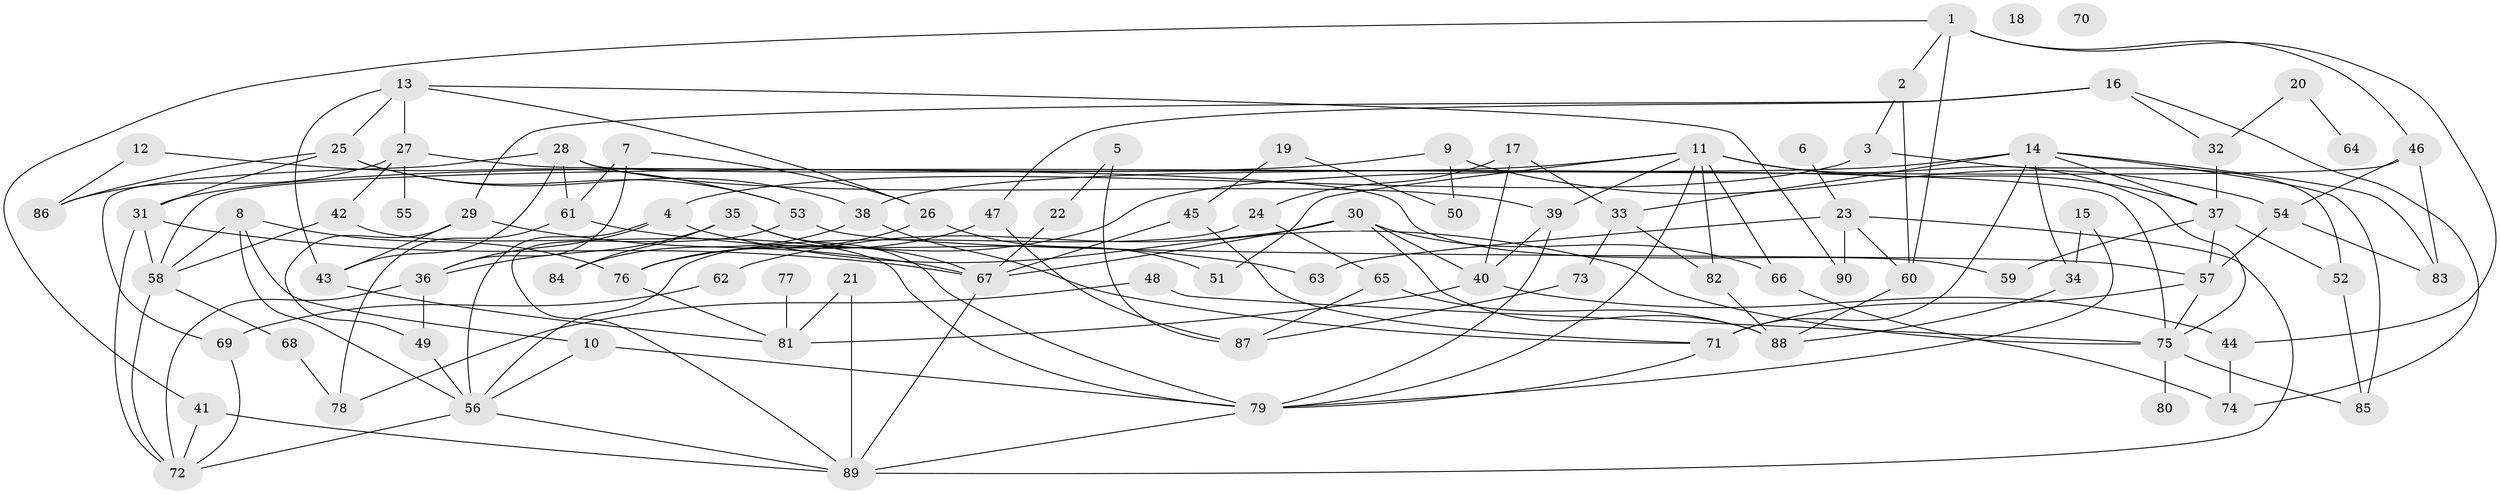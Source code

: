 // coarse degree distribution, {6: 0.11666666666666667, 4: 0.13333333333333333, 7: 0.1, 1: 0.06666666666666667, 3: 0.2, 5: 0.11666666666666667, 8: 0.03333333333333333, 2: 0.15, 0: 0.03333333333333333, 10: 0.016666666666666666, 12: 0.016666666666666666, 11: 0.016666666666666666}
// Generated by graph-tools (version 1.1) at 2025/41/03/06/25 10:41:23]
// undirected, 90 vertices, 161 edges
graph export_dot {
graph [start="1"]
  node [color=gray90,style=filled];
  1;
  2;
  3;
  4;
  5;
  6;
  7;
  8;
  9;
  10;
  11;
  12;
  13;
  14;
  15;
  16;
  17;
  18;
  19;
  20;
  21;
  22;
  23;
  24;
  25;
  26;
  27;
  28;
  29;
  30;
  31;
  32;
  33;
  34;
  35;
  36;
  37;
  38;
  39;
  40;
  41;
  42;
  43;
  44;
  45;
  46;
  47;
  48;
  49;
  50;
  51;
  52;
  53;
  54;
  55;
  56;
  57;
  58;
  59;
  60;
  61;
  62;
  63;
  64;
  65;
  66;
  67;
  68;
  69;
  70;
  71;
  72;
  73;
  74;
  75;
  76;
  77;
  78;
  79;
  80;
  81;
  82;
  83;
  84;
  85;
  86;
  87;
  88;
  89;
  90;
  1 -- 2;
  1 -- 41;
  1 -- 44;
  1 -- 46;
  1 -- 60;
  2 -- 3;
  2 -- 60;
  3 -- 4;
  3 -- 52;
  4 -- 36;
  4 -- 56;
  4 -- 75;
  5 -- 22;
  5 -- 87;
  6 -- 23;
  7 -- 26;
  7 -- 36;
  7 -- 61;
  8 -- 10;
  8 -- 56;
  8 -- 58;
  8 -- 76;
  9 -- 31;
  9 -- 50;
  9 -- 54;
  10 -- 56;
  10 -- 79;
  11 -- 37;
  11 -- 38;
  11 -- 39;
  11 -- 51;
  11 -- 66;
  11 -- 75;
  11 -- 79;
  11 -- 82;
  12 -- 53;
  12 -- 86;
  13 -- 25;
  13 -- 26;
  13 -- 27;
  13 -- 43;
  13 -- 90;
  14 -- 33;
  14 -- 34;
  14 -- 37;
  14 -- 71;
  14 -- 76;
  14 -- 83;
  14 -- 85;
  15 -- 34;
  15 -- 79;
  16 -- 29;
  16 -- 32;
  16 -- 47;
  16 -- 74;
  17 -- 24;
  17 -- 33;
  17 -- 40;
  19 -- 45;
  19 -- 50;
  20 -- 32;
  20 -- 64;
  21 -- 81;
  21 -- 89;
  22 -- 67;
  23 -- 60;
  23 -- 63;
  23 -- 89;
  23 -- 90;
  24 -- 56;
  24 -- 65;
  25 -- 31;
  25 -- 38;
  25 -- 53;
  25 -- 86;
  26 -- 51;
  26 -- 76;
  27 -- 42;
  27 -- 55;
  27 -- 59;
  27 -- 86;
  28 -- 39;
  28 -- 43;
  28 -- 61;
  28 -- 69;
  28 -- 75;
  29 -- 43;
  29 -- 49;
  29 -- 67;
  30 -- 40;
  30 -- 62;
  30 -- 66;
  30 -- 67;
  30 -- 88;
  31 -- 58;
  31 -- 67;
  31 -- 72;
  32 -- 37;
  33 -- 73;
  33 -- 82;
  34 -- 88;
  35 -- 36;
  35 -- 67;
  35 -- 79;
  35 -- 84;
  36 -- 49;
  36 -- 72;
  37 -- 52;
  37 -- 57;
  37 -- 59;
  38 -- 71;
  38 -- 84;
  39 -- 40;
  39 -- 79;
  40 -- 44;
  40 -- 81;
  41 -- 72;
  41 -- 89;
  42 -- 58;
  42 -- 79;
  43 -- 81;
  44 -- 74;
  45 -- 67;
  45 -- 71;
  46 -- 54;
  46 -- 58;
  46 -- 83;
  47 -- 76;
  47 -- 87;
  48 -- 75;
  48 -- 78;
  49 -- 56;
  52 -- 85;
  53 -- 57;
  53 -- 89;
  54 -- 57;
  54 -- 83;
  56 -- 72;
  56 -- 89;
  57 -- 71;
  57 -- 75;
  58 -- 68;
  58 -- 72;
  60 -- 88;
  61 -- 63;
  61 -- 78;
  62 -- 69;
  65 -- 87;
  65 -- 88;
  66 -- 74;
  67 -- 89;
  68 -- 78;
  69 -- 72;
  71 -- 79;
  73 -- 87;
  75 -- 80;
  75 -- 85;
  76 -- 81;
  77 -- 81;
  79 -- 89;
  82 -- 88;
}
